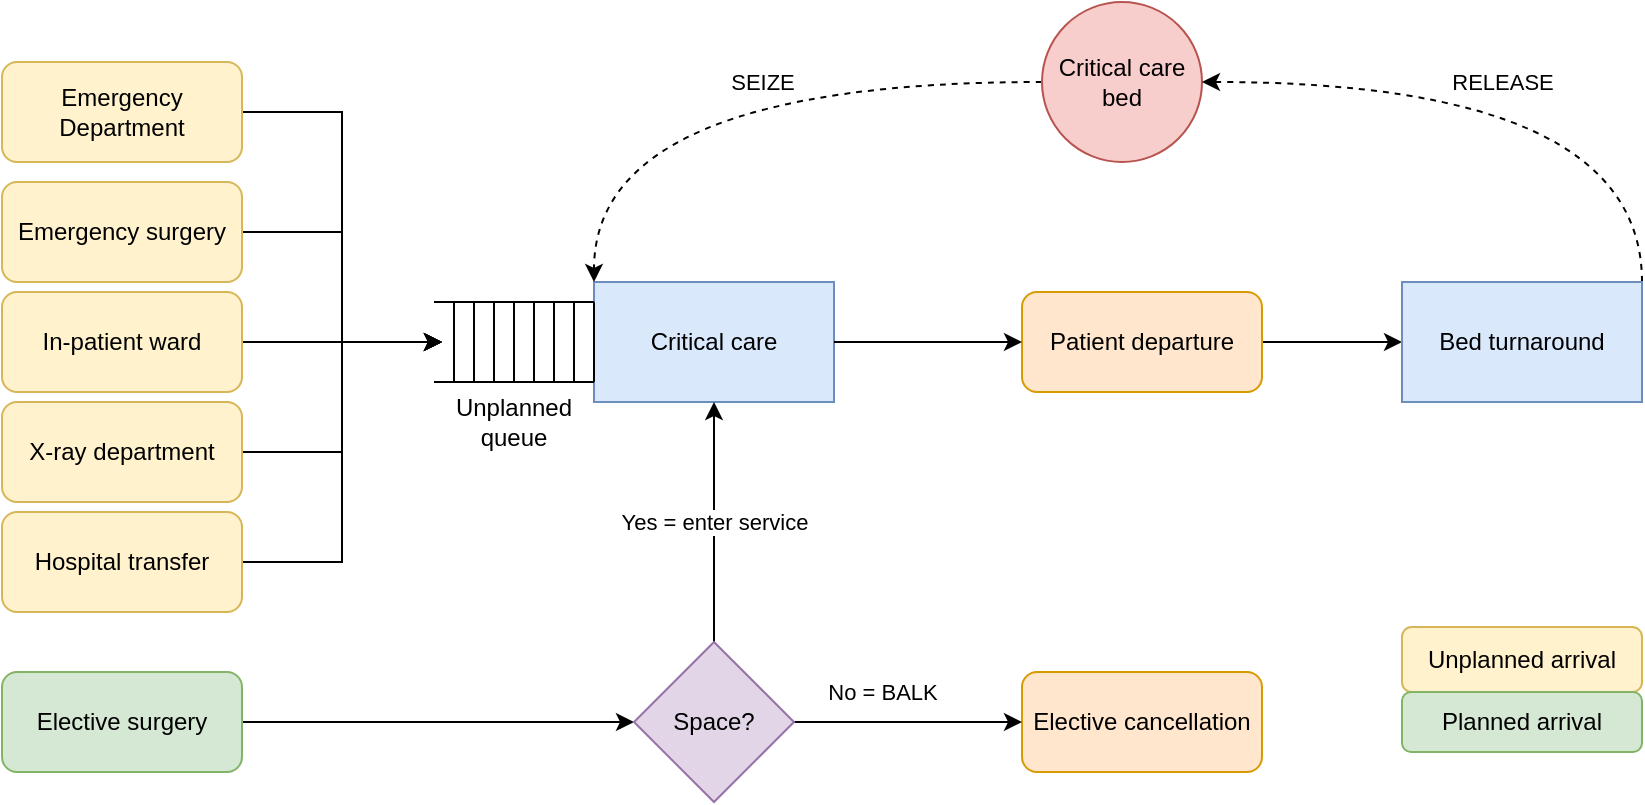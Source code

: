 <mxfile version="24.4.13" type="device">
  <diagram name="Page-1" id="oGkIV_dfNjzydlTz839y">
    <mxGraphModel dx="2498" dy="701" grid="1" gridSize="10" guides="1" tooltips="1" connect="1" arrows="1" fold="1" page="1" pageScale="1" pageWidth="1169" pageHeight="827" math="0" shadow="0">
      <root>
        <mxCell id="0" />
        <mxCell id="1" parent="0" />
        <mxCell id="AU-f3QZ6R0njnLNmo8if-11" style="edgeStyle=orthogonalEdgeStyle;rounded=0;orthogonalLoop=1;jettySize=auto;html=1;exitX=1;exitY=0.5;exitDx=0;exitDy=0;" edge="1" parent="1" source="AU-f3QZ6R0njnLNmo8if-3">
          <mxGeometry relative="1" as="geometry">
            <mxPoint x="-720" y="315" as="targetPoint" />
            <Array as="points">
              <mxPoint x="-770" y="200" />
              <mxPoint x="-770" y="315" />
            </Array>
          </mxGeometry>
        </mxCell>
        <mxCell id="AU-f3QZ6R0njnLNmo8if-3" value="Emergency Department" style="rounded=1;whiteSpace=wrap;html=1;fillColor=#fff2cc;strokeColor=#d6b656;" vertex="1" parent="1">
          <mxGeometry x="-940" y="175" width="120" height="50" as="geometry" />
        </mxCell>
        <mxCell id="AU-f3QZ6R0njnLNmo8if-12" style="edgeStyle=orthogonalEdgeStyle;rounded=0;orthogonalLoop=1;jettySize=auto;html=1;exitX=1;exitY=0.5;exitDx=0;exitDy=0;" edge="1" parent="1" source="AU-f3QZ6R0njnLNmo8if-4">
          <mxGeometry relative="1" as="geometry">
            <mxPoint x="-720" y="315" as="targetPoint" />
            <Array as="points">
              <mxPoint x="-770" y="260" />
              <mxPoint x="-770" y="315" />
            </Array>
          </mxGeometry>
        </mxCell>
        <mxCell id="AU-f3QZ6R0njnLNmo8if-4" value="Emergency surgery" style="rounded=1;whiteSpace=wrap;html=1;fillColor=#fff2cc;strokeColor=#d6b656;" vertex="1" parent="1">
          <mxGeometry x="-940" y="235" width="120" height="50" as="geometry" />
        </mxCell>
        <mxCell id="AU-f3QZ6R0njnLNmo8if-13" style="edgeStyle=orthogonalEdgeStyle;rounded=0;orthogonalLoop=1;jettySize=auto;html=1;exitX=1;exitY=0.5;exitDx=0;exitDy=0;" edge="1" parent="1" source="AU-f3QZ6R0njnLNmo8if-5">
          <mxGeometry relative="1" as="geometry">
            <mxPoint x="-720" y="315" as="targetPoint" />
            <Array as="points" />
          </mxGeometry>
        </mxCell>
        <mxCell id="AU-f3QZ6R0njnLNmo8if-5" value="In-patient ward" style="rounded=1;whiteSpace=wrap;html=1;fillColor=#fff2cc;strokeColor=#d6b656;" vertex="1" parent="1">
          <mxGeometry x="-940" y="290" width="120" height="50" as="geometry" />
        </mxCell>
        <mxCell id="AU-f3QZ6R0njnLNmo8if-14" style="edgeStyle=orthogonalEdgeStyle;rounded=0;orthogonalLoop=1;jettySize=auto;html=1;exitX=1;exitY=0.5;exitDx=0;exitDy=0;" edge="1" parent="1" source="AU-f3QZ6R0njnLNmo8if-6">
          <mxGeometry relative="1" as="geometry">
            <mxPoint x="-720" y="315" as="targetPoint" />
            <Array as="points">
              <mxPoint x="-770" y="370" />
              <mxPoint x="-770" y="315" />
            </Array>
          </mxGeometry>
        </mxCell>
        <mxCell id="AU-f3QZ6R0njnLNmo8if-6" value="X-ray department" style="rounded=1;whiteSpace=wrap;html=1;fillColor=#fff2cc;strokeColor=#d6b656;" vertex="1" parent="1">
          <mxGeometry x="-940" y="345" width="120" height="50" as="geometry" />
        </mxCell>
        <mxCell id="AU-f3QZ6R0njnLNmo8if-15" style="edgeStyle=orthogonalEdgeStyle;rounded=0;orthogonalLoop=1;jettySize=auto;html=1;exitX=1;exitY=0.5;exitDx=0;exitDy=0;" edge="1" parent="1" source="AU-f3QZ6R0njnLNmo8if-7">
          <mxGeometry relative="1" as="geometry">
            <mxPoint x="-720" y="315" as="targetPoint" />
            <Array as="points">
              <mxPoint x="-770" y="425" />
              <mxPoint x="-770" y="315" />
            </Array>
          </mxGeometry>
        </mxCell>
        <mxCell id="AU-f3QZ6R0njnLNmo8if-7" value="Hospital transfer" style="rounded=1;whiteSpace=wrap;html=1;fillColor=#fff2cc;strokeColor=#d6b656;" vertex="1" parent="1">
          <mxGeometry x="-940" y="400" width="120" height="50" as="geometry" />
        </mxCell>
        <mxCell id="AU-f3QZ6R0njnLNmo8if-33" style="edgeStyle=orthogonalEdgeStyle;rounded=0;orthogonalLoop=1;jettySize=auto;html=1;exitX=1;exitY=0.5;exitDx=0;exitDy=0;entryX=0;entryY=0.5;entryDx=0;entryDy=0;" edge="1" parent="1" source="AU-f3QZ6R0njnLNmo8if-8" target="AU-f3QZ6R0njnLNmo8if-32">
          <mxGeometry relative="1" as="geometry" />
        </mxCell>
        <mxCell id="AU-f3QZ6R0njnLNmo8if-8" value="Elective surgery" style="rounded=1;whiteSpace=wrap;html=1;fillColor=#d5e8d4;strokeColor=#82b366;" vertex="1" parent="1">
          <mxGeometry x="-940" y="480" width="120" height="50" as="geometry" />
        </mxCell>
        <mxCell id="AU-f3QZ6R0njnLNmo8if-9" value="Critical care" style="rounded=0;whiteSpace=wrap;html=1;fillColor=#dae8fc;strokeColor=#6c8ebf;" vertex="1" parent="1">
          <mxGeometry x="-644" y="285" width="120" height="60" as="geometry" />
        </mxCell>
        <mxCell id="AU-f3QZ6R0njnLNmo8if-47" style="edgeStyle=orthogonalEdgeStyle;rounded=0;orthogonalLoop=1;jettySize=auto;html=1;exitX=0;exitY=0.5;exitDx=0;exitDy=0;entryX=0;entryY=0;entryDx=0;entryDy=0;curved=1;dashed=1;" edge="1" parent="1" source="AU-f3QZ6R0njnLNmo8if-10" target="AU-f3QZ6R0njnLNmo8if-9">
          <mxGeometry relative="1" as="geometry" />
        </mxCell>
        <mxCell id="AU-f3QZ6R0njnLNmo8if-50" value="SEIZE" style="edgeLabel;html=1;align=center;verticalAlign=middle;resizable=0;points=[];" vertex="1" connectable="0" parent="AU-f3QZ6R0njnLNmo8if-47">
          <mxGeometry x="-0.221" y="14" relative="1" as="geometry">
            <mxPoint x="-14" y="-14" as="offset" />
          </mxGeometry>
        </mxCell>
        <mxCell id="AU-f3QZ6R0njnLNmo8if-10" value="Critical care bed" style="ellipse;whiteSpace=wrap;html=1;aspect=fixed;fillColor=#f8cecc;strokeColor=#b85450;" vertex="1" parent="1">
          <mxGeometry x="-420" y="145" width="80" height="80" as="geometry" />
        </mxCell>
        <mxCell id="AU-f3QZ6R0njnLNmo8if-41" style="edgeStyle=orthogonalEdgeStyle;rounded=0;orthogonalLoop=1;jettySize=auto;html=1;exitX=1;exitY=0.5;exitDx=0;exitDy=0;entryX=0;entryY=0.5;entryDx=0;entryDy=0;" edge="1" parent="1" source="AU-f3QZ6R0njnLNmo8if-16" target="AU-f3QZ6R0njnLNmo8if-40">
          <mxGeometry relative="1" as="geometry" />
        </mxCell>
        <mxCell id="AU-f3QZ6R0njnLNmo8if-16" value="&lt;div&gt;Patient departure&lt;br&gt;&lt;/div&gt;" style="rounded=1;whiteSpace=wrap;html=1;fillColor=#ffe6cc;strokeColor=#d79b00;" vertex="1" parent="1">
          <mxGeometry x="-430" y="290" width="120" height="50" as="geometry" />
        </mxCell>
        <mxCell id="AU-f3QZ6R0njnLNmo8if-17" style="edgeStyle=orthogonalEdgeStyle;rounded=0;orthogonalLoop=1;jettySize=auto;html=1;exitX=1;exitY=0.5;exitDx=0;exitDy=0;entryX=0;entryY=0.5;entryDx=0;entryDy=0;" edge="1" parent="1" source="AU-f3QZ6R0njnLNmo8if-9" target="AU-f3QZ6R0njnLNmo8if-16">
          <mxGeometry relative="1" as="geometry" />
        </mxCell>
        <mxCell id="AU-f3QZ6R0njnLNmo8if-19" value="Elective cancellation" style="rounded=1;whiteSpace=wrap;html=1;fillColor=#ffe6cc;strokeColor=#d79b00;" vertex="1" parent="1">
          <mxGeometry x="-430" y="480" width="120" height="50" as="geometry" />
        </mxCell>
        <mxCell id="AU-f3QZ6R0njnLNmo8if-31" value="" style="group" vertex="1" connectable="0" parent="1">
          <mxGeometry x="-724" y="295" width="80" height="40" as="geometry" />
        </mxCell>
        <mxCell id="AU-f3QZ6R0njnLNmo8if-21" value="" style="endArrow=none;html=1;rounded=0;entryX=1;entryY=0;entryDx=0;entryDy=0;" edge="1" parent="AU-f3QZ6R0njnLNmo8if-31">
          <mxGeometry width="50" height="50" relative="1" as="geometry">
            <mxPoint as="sourcePoint" />
            <mxPoint x="80" as="targetPoint" />
          </mxGeometry>
        </mxCell>
        <mxCell id="AU-f3QZ6R0njnLNmo8if-22" value="" style="endArrow=none;html=1;rounded=0;entryX=1;entryY=0;entryDx=0;entryDy=0;" edge="1" parent="AU-f3QZ6R0njnLNmo8if-31">
          <mxGeometry width="50" height="50" relative="1" as="geometry">
            <mxPoint y="40" as="sourcePoint" />
            <mxPoint x="80" y="40" as="targetPoint" />
          </mxGeometry>
        </mxCell>
        <mxCell id="AU-f3QZ6R0njnLNmo8if-23" value="" style="endArrow=none;html=1;rounded=0;entryX=1;entryY=1;entryDx=0;entryDy=0;" edge="1" parent="AU-f3QZ6R0njnLNmo8if-31">
          <mxGeometry width="50" height="50" relative="1" as="geometry">
            <mxPoint x="80" as="sourcePoint" />
            <mxPoint x="80" y="40" as="targetPoint" />
          </mxGeometry>
        </mxCell>
        <mxCell id="AU-f3QZ6R0njnLNmo8if-24" value="" style="endArrow=none;html=1;rounded=0;" edge="1" parent="AU-f3QZ6R0njnLNmo8if-31">
          <mxGeometry width="50" height="50" relative="1" as="geometry">
            <mxPoint x="70" y="40" as="sourcePoint" />
            <mxPoint x="70" as="targetPoint" />
          </mxGeometry>
        </mxCell>
        <mxCell id="AU-f3QZ6R0njnLNmo8if-25" value="" style="endArrow=none;html=1;rounded=0;" edge="1" parent="AU-f3QZ6R0njnLNmo8if-31">
          <mxGeometry width="50" height="50" relative="1" as="geometry">
            <mxPoint x="60" y="40" as="sourcePoint" />
            <mxPoint x="60" as="targetPoint" />
          </mxGeometry>
        </mxCell>
        <mxCell id="AU-f3QZ6R0njnLNmo8if-26" value="" style="endArrow=none;html=1;rounded=0;" edge="1" parent="AU-f3QZ6R0njnLNmo8if-31">
          <mxGeometry width="50" height="50" relative="1" as="geometry">
            <mxPoint x="50" y="40" as="sourcePoint" />
            <mxPoint x="50" as="targetPoint" />
          </mxGeometry>
        </mxCell>
        <mxCell id="AU-f3QZ6R0njnLNmo8if-27" value="" style="endArrow=none;html=1;rounded=0;" edge="1" parent="AU-f3QZ6R0njnLNmo8if-31">
          <mxGeometry width="50" height="50" relative="1" as="geometry">
            <mxPoint x="40" y="40" as="sourcePoint" />
            <mxPoint x="40" as="targetPoint" />
          </mxGeometry>
        </mxCell>
        <mxCell id="AU-f3QZ6R0njnLNmo8if-28" value="" style="endArrow=none;html=1;rounded=0;" edge="1" parent="AU-f3QZ6R0njnLNmo8if-31">
          <mxGeometry width="50" height="50" relative="1" as="geometry">
            <mxPoint x="30" y="40" as="sourcePoint" />
            <mxPoint x="30" as="targetPoint" />
          </mxGeometry>
        </mxCell>
        <mxCell id="AU-f3QZ6R0njnLNmo8if-29" value="" style="endArrow=none;html=1;rounded=0;" edge="1" parent="AU-f3QZ6R0njnLNmo8if-31">
          <mxGeometry width="50" height="50" relative="1" as="geometry">
            <mxPoint x="20" y="40" as="sourcePoint" />
            <mxPoint x="20" as="targetPoint" />
          </mxGeometry>
        </mxCell>
        <mxCell id="AU-f3QZ6R0njnLNmo8if-30" value="" style="endArrow=none;html=1;rounded=0;" edge="1" parent="AU-f3QZ6R0njnLNmo8if-31">
          <mxGeometry width="50" height="50" relative="1" as="geometry">
            <mxPoint x="10" y="40" as="sourcePoint" />
            <mxPoint x="10" as="targetPoint" />
          </mxGeometry>
        </mxCell>
        <mxCell id="AU-f3QZ6R0njnLNmo8if-35" value="Yes = enter service" style="edgeStyle=orthogonalEdgeStyle;rounded=0;orthogonalLoop=1;jettySize=auto;html=1;exitX=0.5;exitY=0;exitDx=0;exitDy=0;entryX=0.5;entryY=1;entryDx=0;entryDy=0;" edge="1" parent="1" source="AU-f3QZ6R0njnLNmo8if-32" target="AU-f3QZ6R0njnLNmo8if-9">
          <mxGeometry relative="1" as="geometry" />
        </mxCell>
        <mxCell id="AU-f3QZ6R0njnLNmo8if-36" style="edgeStyle=orthogonalEdgeStyle;rounded=0;orthogonalLoop=1;jettySize=auto;html=1;exitX=1;exitY=0.5;exitDx=0;exitDy=0;entryX=0;entryY=0.5;entryDx=0;entryDy=0;" edge="1" parent="1" source="AU-f3QZ6R0njnLNmo8if-32" target="AU-f3QZ6R0njnLNmo8if-19">
          <mxGeometry relative="1" as="geometry">
            <mxPoint x="-460" y="505.13" as="targetPoint" />
          </mxGeometry>
        </mxCell>
        <mxCell id="AU-f3QZ6R0njnLNmo8if-51" value="No = BALK" style="edgeLabel;html=1;align=center;verticalAlign=middle;resizable=0;points=[];" vertex="1" connectable="0" parent="AU-f3QZ6R0njnLNmo8if-36">
          <mxGeometry x="-0.232" y="1" relative="1" as="geometry">
            <mxPoint y="-14" as="offset" />
          </mxGeometry>
        </mxCell>
        <mxCell id="AU-f3QZ6R0njnLNmo8if-32" value="Space?" style="rhombus;whiteSpace=wrap;html=1;fillColor=#e1d5e7;strokeColor=#9673a6;" vertex="1" parent="1">
          <mxGeometry x="-624" y="465" width="80" height="80" as="geometry" />
        </mxCell>
        <mxCell id="AU-f3QZ6R0njnLNmo8if-48" style="edgeStyle=orthogonalEdgeStyle;rounded=0;orthogonalLoop=1;jettySize=auto;html=1;exitX=1;exitY=0;exitDx=0;exitDy=0;entryX=1;entryY=0.5;entryDx=0;entryDy=0;curved=1;dashed=1;" edge="1" parent="1" source="AU-f3QZ6R0njnLNmo8if-40" target="AU-f3QZ6R0njnLNmo8if-10">
          <mxGeometry relative="1" as="geometry" />
        </mxCell>
        <mxCell id="AU-f3QZ6R0njnLNmo8if-49" value="RELEASE" style="edgeLabel;html=1;align=center;verticalAlign=middle;resizable=0;points=[];" vertex="1" connectable="0" parent="AU-f3QZ6R0njnLNmo8if-48">
          <mxGeometry x="0.669" y="4" relative="1" as="geometry">
            <mxPoint x="97" y="-4" as="offset" />
          </mxGeometry>
        </mxCell>
        <mxCell id="AU-f3QZ6R0njnLNmo8if-40" value="Bed turnaround" style="rounded=0;whiteSpace=wrap;html=1;fillColor=#dae8fc;strokeColor=#6c8ebf;" vertex="1" parent="1">
          <mxGeometry x="-240" y="285" width="120" height="60" as="geometry" />
        </mxCell>
        <mxCell id="AU-f3QZ6R0njnLNmo8if-53" value="Unplanned queue" style="text;html=1;align=center;verticalAlign=middle;whiteSpace=wrap;rounded=0;" vertex="1" parent="1">
          <mxGeometry x="-714" y="340" width="60" height="30" as="geometry" />
        </mxCell>
        <mxCell id="AU-f3QZ6R0njnLNmo8if-56" value="Unplanned arrival" style="rounded=1;whiteSpace=wrap;html=1;fillColor=#fff2cc;strokeColor=#d6b656;" vertex="1" parent="1">
          <mxGeometry x="-240" y="457.5" width="120" height="32.5" as="geometry" />
        </mxCell>
        <mxCell id="AU-f3QZ6R0njnLNmo8if-57" value="Planned arrival" style="rounded=1;whiteSpace=wrap;html=1;fillColor=#d5e8d4;strokeColor=#82b366;" vertex="1" parent="1">
          <mxGeometry x="-240" y="490" width="120" height="30" as="geometry" />
        </mxCell>
      </root>
    </mxGraphModel>
  </diagram>
</mxfile>
